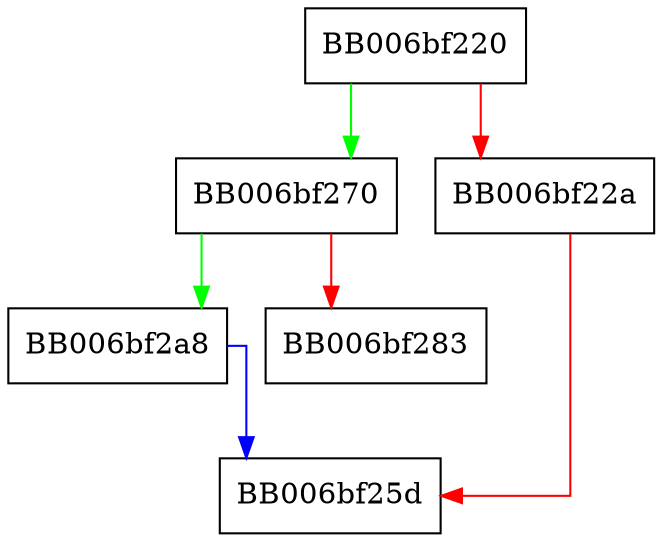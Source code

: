 digraph x4482text_encode {
  node [shape="box"];
  graph [splines=ortho];
  BB006bf220 -> BB006bf270 [color="green"];
  BB006bf220 -> BB006bf22a [color="red"];
  BB006bf22a -> BB006bf25d [color="red"];
  BB006bf270 -> BB006bf2a8 [color="green"];
  BB006bf270 -> BB006bf283 [color="red"];
  BB006bf2a8 -> BB006bf25d [color="blue"];
}